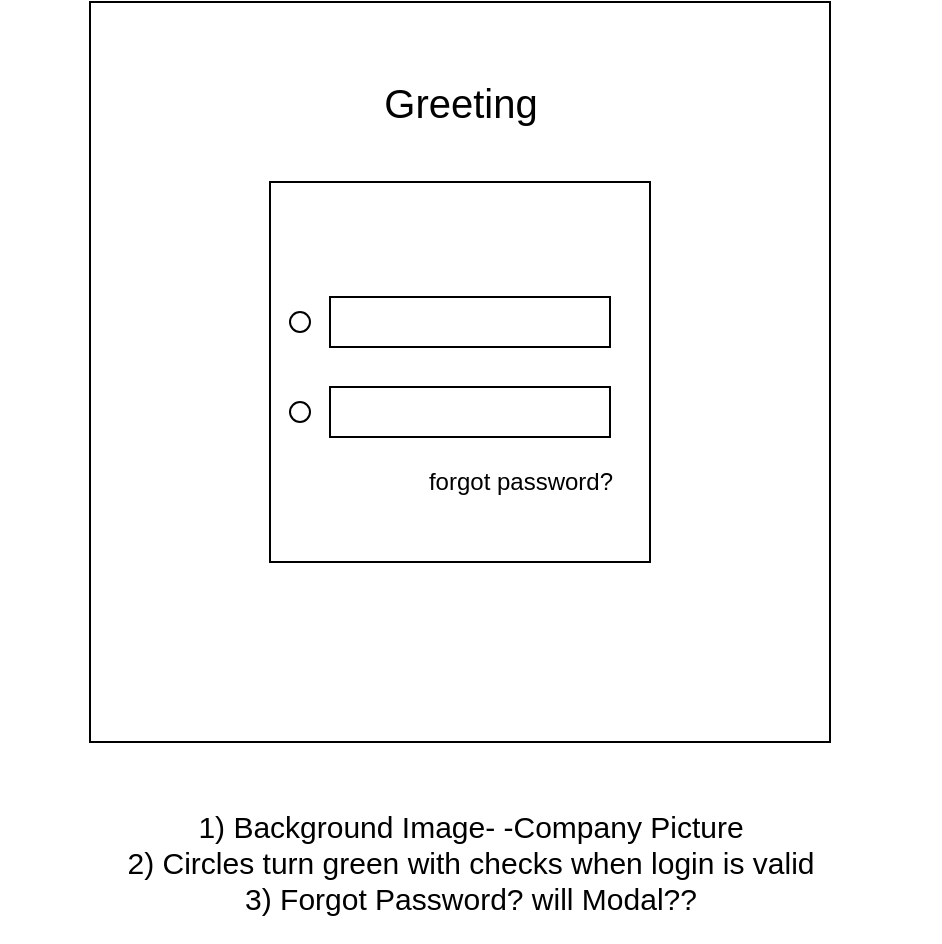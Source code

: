 <mxfile version="12.1.9" type="github" pages="1"><diagram name="Page-1" id="5f0bae14-7c28-e335-631c-24af17079c00"><mxGraphModel dx="854" dy="436" grid="1" gridSize="10" guides="1" tooltips="1" connect="1" arrows="1" fold="1" page="1" pageScale="1" pageWidth="1100" pageHeight="850" background="#ffffff" math="0" shadow="0"><root><mxCell id="0"/><mxCell id="1" parent="0"/><mxCell id="cHOE6YdQMzBg8WezZvtv-1" value="" style="whiteSpace=wrap;html=1;aspect=fixed;" vertex="1" parent="1"><mxGeometry x="290" y="50" width="370" height="370" as="geometry"/></mxCell><mxCell id="cHOE6YdQMzBg8WezZvtv-3" value="" style="rounded=0;whiteSpace=wrap;html=1;" vertex="1" parent="1"><mxGeometry x="420" y="190" width="125" height="20" as="geometry"/></mxCell><mxCell id="cHOE6YdQMzBg8WezZvtv-4" value="" style="rounded=0;whiteSpace=wrap;html=1;" vertex="1" parent="1"><mxGeometry x="412.5" y="235" width="125" height="20" as="geometry"/></mxCell><mxCell id="cHOE6YdQMzBg8WezZvtv-5" value="" style="whiteSpace=wrap;html=1;aspect=fixed;" vertex="1" parent="1"><mxGeometry x="380" y="140" width="190" height="190" as="geometry"/></mxCell><mxCell id="cHOE6YdQMzBg8WezZvtv-6" value="" style="rounded=0;whiteSpace=wrap;html=1;" vertex="1" parent="1"><mxGeometry x="410" y="197.5" width="140" height="25" as="geometry"/></mxCell><mxCell id="cHOE6YdQMzBg8WezZvtv-9" value="" style="rounded=0;whiteSpace=wrap;html=1;" vertex="1" parent="1"><mxGeometry x="410" y="242.5" width="140" height="25" as="geometry"/></mxCell><mxCell id="cHOE6YdQMzBg8WezZvtv-10" value="forgot password?" style="text;html=1;resizable=0;autosize=1;align=center;verticalAlign=middle;points=[];fillColor=none;strokeColor=none;rounded=0;" vertex="1" parent="1"><mxGeometry x="450" y="280" width="110" height="20" as="geometry"/></mxCell><mxCell id="cHOE6YdQMzBg8WezZvtv-13" value="" style="ellipse;whiteSpace=wrap;html=1;aspect=fixed;" vertex="1" parent="1"><mxGeometry x="390" y="205" width="10" height="10" as="geometry"/></mxCell><mxCell id="cHOE6YdQMzBg8WezZvtv-14" value="" style="ellipse;whiteSpace=wrap;html=1;aspect=fixed;" vertex="1" parent="1"><mxGeometry x="390" y="250" width="10" height="10" as="geometry"/></mxCell><mxCell id="cHOE6YdQMzBg8WezZvtv-15" value="Greeting" style="text;html=1;resizable=0;autosize=1;align=center;verticalAlign=middle;points=[];fillColor=none;strokeColor=none;rounded=0;fontSize=20;" vertex="1" parent="1"><mxGeometry x="445" y="90" width="60" height="20" as="geometry"/></mxCell><mxCell id="cHOE6YdQMzBg8WezZvtv-18" value="1) Background Image- -Company Picture&lt;br style=&quot;font-size: 15px;&quot;&gt;2) Circles turn green with checks when login is valid &lt;br style=&quot;font-size: 15px;&quot;&gt;3) Forgot Password? will Modal??&lt;br style=&quot;font-size: 15px;&quot;&gt;" style="text;html=1;resizable=0;autosize=1;align=center;verticalAlign=middle;points=[];fillColor=none;strokeColor=none;rounded=0;fontSize=15;" vertex="1" parent="1"><mxGeometry x="245" y="440" width="470" height="80" as="geometry"/></mxCell></root></mxGraphModel></diagram></mxfile>